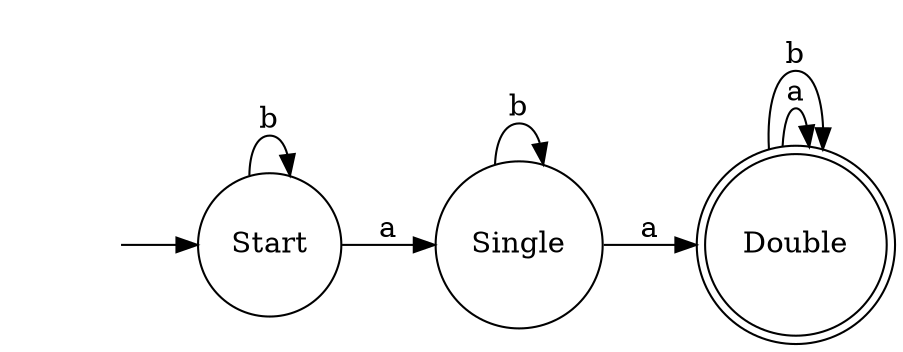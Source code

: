 digraph finite_state_machine {
	rankdir = LR;
	/*size = "4,6"*/
	/*ppi = 300*/
	node [ shape = none ] "";
	node [ shape = doublecircle ]; "Double";
	node [ shape = circle ];

	"" -> "Start"

	"Start" -> "Single"  [ label = "a" ]
	"Start" -> "Start"   [ label = "b" ]

	"Single" -> "Double"   [ label = "a" ]
	"Single" -> "Single"   [ label = "b" ]

	"Double" -> "Double" [ label = "a"]
	"Double" -> "Double" [ label = "b"]
}
